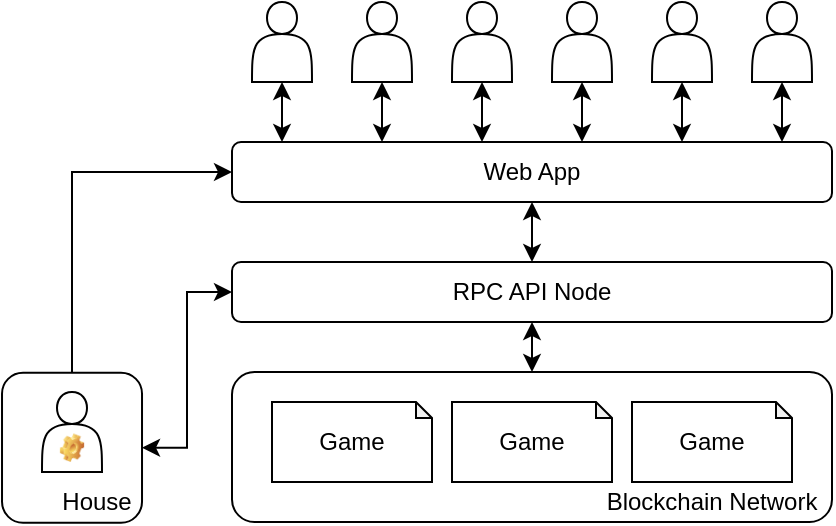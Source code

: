 <mxfile version="16.5.1" type="device"><diagram id="dr_JlP4X41VMEY7gWm55" name="Page-1"><mxGraphModel dx="677" dy="412" grid="1" gridSize="10" guides="1" tooltips="1" connect="1" arrows="1" fold="1" page="1" pageScale="1" pageWidth="827" pageHeight="1169" math="0" shadow="0"><root><mxCell id="0"/><mxCell id="1" parent="0"/><mxCell id="15Je4VVhpKJo6xtH1zC7-53" style="edgeStyle=elbowEdgeStyle;rounded=0;orthogonalLoop=1;jettySize=auto;html=1;exitX=1;exitY=0.5;exitDx=0;exitDy=0;entryX=0;entryY=0.5;entryDx=0;entryDy=0;startArrow=classic;startFill=1;strokeColor=default;" parent="1" source="15Je4VVhpKJo6xtH1zC7-48" target="15Je4VVhpKJo6xtH1zC7-17" edge="1"><mxGeometry relative="1" as="geometry"/></mxCell><mxCell id="15Je4VVhpKJo6xtH1zC7-57" value="" style="edgeStyle=elbowEdgeStyle;rounded=0;orthogonalLoop=1;jettySize=auto;html=1;startArrow=none;startFill=0;strokeColor=default;entryX=0;entryY=0.5;entryDx=0;entryDy=0;" parent="1" source="15Je4VVhpKJo6xtH1zC7-48" target="15Je4VVhpKJo6xtH1zC7-34" edge="1"><mxGeometry relative="1" as="geometry"><mxPoint x="240.143" y="270" as="targetPoint"/><Array as="points"><mxPoint x="240" y="270"/></Array></mxGeometry></mxCell><mxCell id="15Je4VVhpKJo6xtH1zC7-48" value="" style="rounded=1;whiteSpace=wrap;html=1;shadow=0;glass=0;sketch=0;" parent="1" vertex="1"><mxGeometry x="205.01" y="305.38" width="70" height="75" as="geometry"/></mxCell><mxCell id="15Je4VVhpKJo6xtH1zC7-22" value="" style="rounded=1;whiteSpace=wrap;html=1;shadow=0;glass=0;sketch=0;" parent="1" vertex="1"><mxGeometry x="320" y="305" width="300" height="75" as="geometry"/></mxCell><mxCell id="15Je4VVhpKJo6xtH1zC7-10" value="Blockchain Network" style="text;html=1;strokeColor=none;fillColor=none;align=center;verticalAlign=middle;whiteSpace=wrap;rounded=0;" parent="1" vertex="1"><mxGeometry x="500" y="360" width="120" height="20" as="geometry"/></mxCell><mxCell id="15Je4VVhpKJo6xtH1zC7-15" value="Game" style="shape=note;whiteSpace=wrap;html=1;backgroundOutline=1;darkOpacity=0.05;rounded=0;shadow=0;glass=0;sketch=0;size=8;" parent="1" vertex="1"><mxGeometry x="340" y="320" width="80" height="40" as="geometry"/></mxCell><mxCell id="15Je4VVhpKJo6xtH1zC7-18" style="edgeStyle=orthogonalEdgeStyle;rounded=0;orthogonalLoop=1;jettySize=auto;html=1;exitX=0.5;exitY=1;exitDx=0;exitDy=0;startArrow=classic;startFill=1;strokeColor=default;" parent="1" source="15Je4VVhpKJo6xtH1zC7-17" target="15Je4VVhpKJo6xtH1zC7-22" edge="1"><mxGeometry relative="1" as="geometry"><mxPoint x="470.0" y="300" as="targetPoint"/></mxGeometry></mxCell><mxCell id="15Je4VVhpKJo6xtH1zC7-17" value="RPC API Node" style="rounded=1;whiteSpace=wrap;html=1;shadow=0;glass=0;sketch=0;" parent="1" vertex="1"><mxGeometry x="320" y="250" width="300" height="30" as="geometry"/></mxCell><mxCell id="15Je4VVhpKJo6xtH1zC7-42" value="" style="edgeStyle=elbowEdgeStyle;rounded=0;orthogonalLoop=1;jettySize=auto;html=1;startArrow=classic;startFill=1;strokeColor=default;" parent="1" source="15Je4VVhpKJo6xtH1zC7-26" target="15Je4VVhpKJo6xtH1zC7-34" edge="1"><mxGeometry relative="1" as="geometry"/></mxCell><mxCell id="15Je4VVhpKJo6xtH1zC7-26" value="" style="shape=actor;whiteSpace=wrap;html=1;rounded=0;shadow=0;glass=0;sketch=0;" parent="1" vertex="1"><mxGeometry x="330" y="120" width="30" height="40" as="geometry"/></mxCell><mxCell id="15Je4VVhpKJo6xtH1zC7-41" value="" style="edgeStyle=elbowEdgeStyle;rounded=0;orthogonalLoop=1;jettySize=auto;html=1;startArrow=classic;startFill=1;strokeColor=default;" parent="1" source="15Je4VVhpKJo6xtH1zC7-27" target="15Je4VVhpKJo6xtH1zC7-34" edge="1"><mxGeometry relative="1" as="geometry"/></mxCell><mxCell id="15Je4VVhpKJo6xtH1zC7-27" value="" style="shape=actor;whiteSpace=wrap;html=1;rounded=0;shadow=0;glass=0;sketch=0;" parent="1" vertex="1"><mxGeometry x="380" y="120" width="30" height="40" as="geometry"/></mxCell><mxCell id="15Je4VVhpKJo6xtH1zC7-40" value="" style="edgeStyle=elbowEdgeStyle;rounded=0;orthogonalLoop=1;jettySize=auto;html=1;startArrow=classic;startFill=1;strokeColor=default;" parent="1" source="15Je4VVhpKJo6xtH1zC7-28" target="15Je4VVhpKJo6xtH1zC7-34" edge="1"><mxGeometry relative="1" as="geometry"/></mxCell><mxCell id="15Je4VVhpKJo6xtH1zC7-28" value="" style="shape=actor;whiteSpace=wrap;html=1;rounded=0;shadow=0;glass=0;sketch=0;" parent="1" vertex="1"><mxGeometry x="430" y="120" width="30" height="40" as="geometry"/></mxCell><mxCell id="15Je4VVhpKJo6xtH1zC7-38" value="" style="edgeStyle=elbowEdgeStyle;rounded=0;orthogonalLoop=1;jettySize=auto;html=1;startArrow=classic;startFill=1;strokeColor=default;" parent="1" source="15Je4VVhpKJo6xtH1zC7-29" target="15Je4VVhpKJo6xtH1zC7-34" edge="1"><mxGeometry relative="1" as="geometry"/></mxCell><mxCell id="15Je4VVhpKJo6xtH1zC7-29" value="" style="shape=actor;whiteSpace=wrap;html=1;rounded=0;shadow=0;glass=0;sketch=0;" parent="1" vertex="1"><mxGeometry x="580" y="120" width="30" height="40" as="geometry"/></mxCell><mxCell id="15Je4VVhpKJo6xtH1zC7-39" value="" style="edgeStyle=elbowEdgeStyle;rounded=0;orthogonalLoop=1;jettySize=auto;html=1;startArrow=classic;startFill=1;strokeColor=default;" parent="1" source="15Je4VVhpKJo6xtH1zC7-30" target="15Je4VVhpKJo6xtH1zC7-34" edge="1"><mxGeometry relative="1" as="geometry"/></mxCell><mxCell id="15Je4VVhpKJo6xtH1zC7-30" value="" style="shape=actor;whiteSpace=wrap;html=1;rounded=0;shadow=0;glass=0;sketch=0;" parent="1" vertex="1"><mxGeometry x="480" y="120" width="30" height="40" as="geometry"/></mxCell><mxCell id="15Je4VVhpKJo6xtH1zC7-37" value="" style="edgeStyle=elbowEdgeStyle;rounded=0;orthogonalLoop=1;jettySize=auto;html=1;startArrow=classic;startFill=1;strokeColor=default;" parent="1" source="15Je4VVhpKJo6xtH1zC7-31" target="15Je4VVhpKJo6xtH1zC7-34" edge="1"><mxGeometry relative="1" as="geometry"/></mxCell><mxCell id="15Je4VVhpKJo6xtH1zC7-31" value="" style="shape=actor;whiteSpace=wrap;html=1;rounded=0;shadow=0;glass=0;sketch=0;" parent="1" vertex="1"><mxGeometry x="530" y="120" width="30" height="40" as="geometry"/></mxCell><mxCell id="15Je4VVhpKJo6xtH1zC7-35" value="" style="edgeStyle=orthogonalEdgeStyle;rounded=0;orthogonalLoop=1;jettySize=auto;html=1;startArrow=classic;startFill=1;strokeColor=default;" parent="1" source="15Je4VVhpKJo6xtH1zC7-34" target="15Je4VVhpKJo6xtH1zC7-17" edge="1"><mxGeometry relative="1" as="geometry"/></mxCell><mxCell id="15Je4VVhpKJo6xtH1zC7-34" value="Web App" style="rounded=1;whiteSpace=wrap;html=1;shadow=0;glass=0;sketch=0;" parent="1" vertex="1"><mxGeometry x="320" y="190" width="300" height="30" as="geometry"/></mxCell><mxCell id="15Je4VVhpKJo6xtH1zC7-47" value="" style="shape=actor;whiteSpace=wrap;html=1;rounded=0;shadow=0;glass=0;sketch=0;" parent="1" vertex="1"><mxGeometry x="225" y="315" width="30" height="40" as="geometry"/></mxCell><mxCell id="15Je4VVhpKJo6xtH1zC7-50" value="" style="shape=image;html=1;verticalLabelPosition=bottom;verticalAlign=top;imageAspect=1;aspect=fixed;image=img/clipart/Gear_128x128.png;rounded=0;shadow=0;glass=0;sketch=0;" parent="1" vertex="1"><mxGeometry x="233.94" y="335.77" width="12.13" height="14.23" as="geometry"/></mxCell><mxCell id="15Je4VVhpKJo6xtH1zC7-52" value="House" style="text;html=1;strokeColor=none;fillColor=none;align=center;verticalAlign=middle;whiteSpace=wrap;rounded=0;shadow=0;glass=0;sketch=0;" parent="1" vertex="1"><mxGeometry x="230.01" y="360" width="45" height="20" as="geometry"/></mxCell><mxCell id="l7dNrlbFlFcq6CZMwzVy-1" value="Game" style="shape=note;whiteSpace=wrap;html=1;backgroundOutline=1;darkOpacity=0.05;rounded=0;shadow=0;glass=0;sketch=0;size=8;" vertex="1" parent="1"><mxGeometry x="430" y="320" width="80" height="40" as="geometry"/></mxCell><mxCell id="l7dNrlbFlFcq6CZMwzVy-2" value="Game" style="shape=note;whiteSpace=wrap;html=1;backgroundOutline=1;darkOpacity=0.05;rounded=0;shadow=0;glass=0;sketch=0;size=8;" vertex="1" parent="1"><mxGeometry x="520" y="320" width="80" height="40" as="geometry"/></mxCell></root></mxGraphModel></diagram></mxfile>